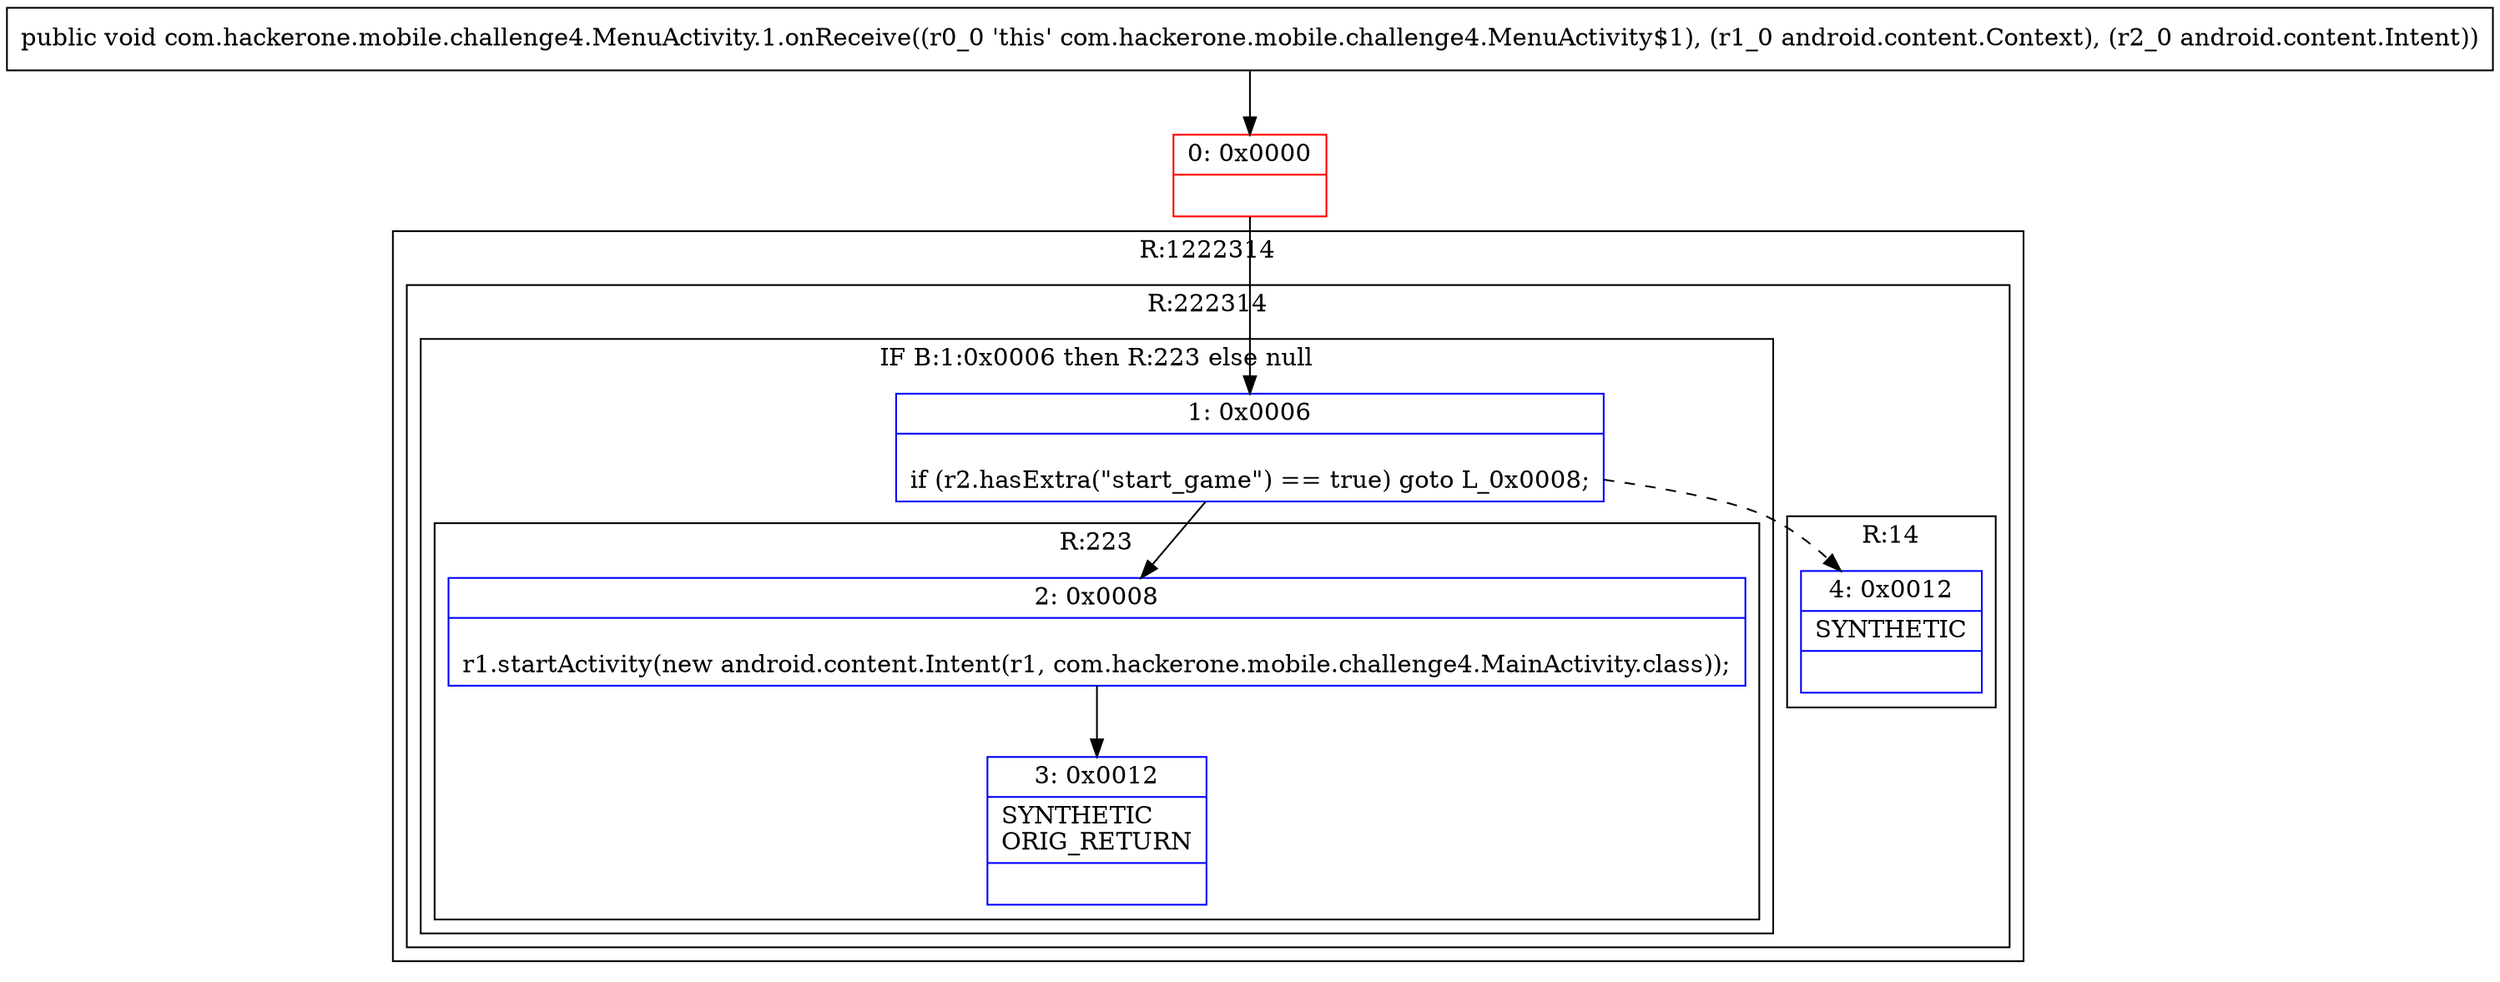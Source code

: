 digraph "CFG forcom.hackerone.mobile.challenge4.MenuActivity.1.onReceive(Landroid\/content\/Context;Landroid\/content\/Intent;)V" {
subgraph cluster_Region_969891921 {
label = "R:1222314";
node [shape=record,color=blue];
subgraph cluster_Region_56312794 {
label = "R:222314";
node [shape=record,color=blue];
subgraph cluster_IfRegion_994281424 {
label = "IF B:1:0x0006 then R:223 else null";
node [shape=record,color=blue];
Node_1 [shape=record,label="{1\:\ 0x0006|\lif (r2.hasExtra(\"start_game\") == true) goto L_0x0008;\l}"];
subgraph cluster_Region_205296614 {
label = "R:223";
node [shape=record,color=blue];
Node_2 [shape=record,label="{2\:\ 0x0008|\lr1.startActivity(new android.content.Intent(r1, com.hackerone.mobile.challenge4.MainActivity.class));\l}"];
Node_3 [shape=record,label="{3\:\ 0x0012|SYNTHETIC\lORIG_RETURN\l|\l}"];
}
}
subgraph cluster_Region_1312008152 {
label = "R:14";
node [shape=record,color=blue];
Node_4 [shape=record,label="{4\:\ 0x0012|SYNTHETIC\l|\l}"];
}
}
}
Node_0 [shape=record,color=red,label="{0\:\ 0x0000|\l}"];
MethodNode[shape=record,label="{public void com.hackerone.mobile.challenge4.MenuActivity.1.onReceive((r0_0 'this' com.hackerone.mobile.challenge4.MenuActivity$1), (r1_0 android.content.Context), (r2_0 android.content.Intent)) }"];
MethodNode -> Node_0;
Node_1 -> Node_2;
Node_1 -> Node_4[style=dashed];
Node_2 -> Node_3;
Node_0 -> Node_1;
}

